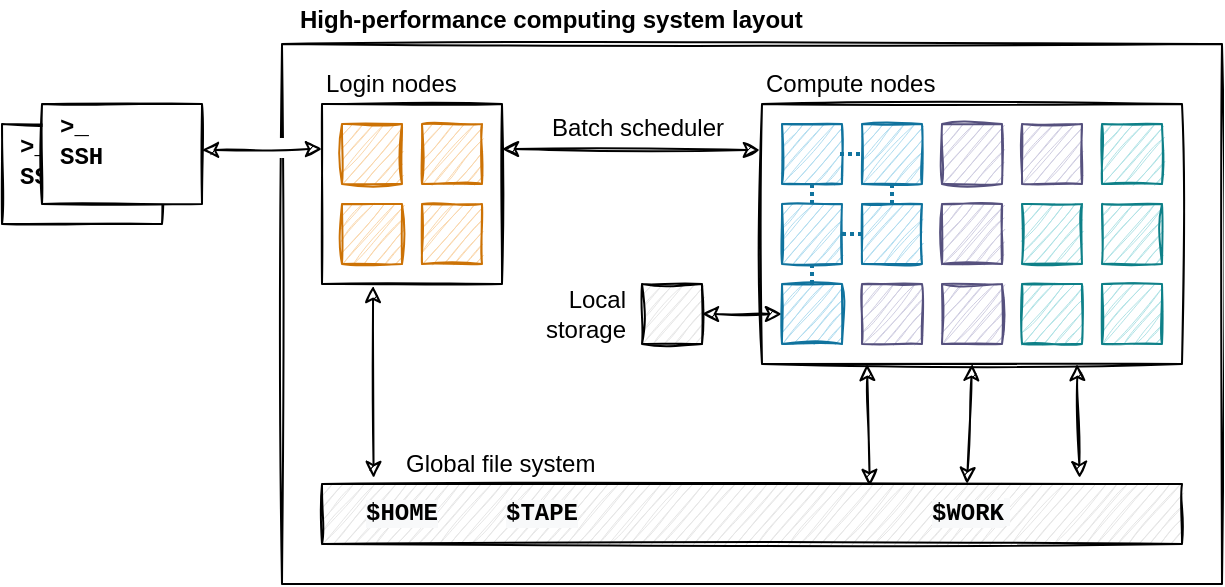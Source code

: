 <mxfile version="14.1.1" type="device"><diagram id="KuhcUBsMIbnGo9vlo4oC" name="Page-1"><mxGraphModel dx="568" dy="378" grid="1" gridSize="10" guides="1" tooltips="1" connect="1" arrows="1" fold="1" page="1" pageScale="1" pageWidth="827" pageHeight="1169" math="0" shadow="0"><root><mxCell id="0"/><mxCell id="1" parent="0"/><mxCell id="H4Y_DLsJkeNo8VSu_9kW-56" value="" style="rounded=0;whiteSpace=wrap;html=1;sketch=1;fillColor=none;fontFamily=Courier New;fontSize=10;align=center;" vertex="1" parent="1"><mxGeometry x="280" y="50" width="470" height="270" as="geometry"/></mxCell><mxCell id="sHO_VPxIIgDxB0SXQiP2-17" value="" style="rounded=0;whiteSpace=wrap;html=1;sketch=0;fontFamily=Courier New;fontSize=12;align=left;strokeColor=none;" vertex="1" parent="1"><mxGeometry x="260" y="97" width="30" height="10" as="geometry"/></mxCell><mxCell id="H4Y_DLsJkeNo8VSu_9kW-48" style="edgeStyle=none;rounded=0;orthogonalLoop=1;jettySize=auto;html=1;exitX=0.25;exitY=1;exitDx=0;exitDy=0;entryX=0.053;entryY=-0.133;entryDx=0;entryDy=0;entryPerimeter=0;sketch=1;startArrow=classic;startFill=1;" edge="1" parent="1"><mxGeometry relative="1" as="geometry"><mxPoint x="325.5" y="171" as="sourcePoint"/><mxPoint x="325.79" y="267.01" as="targetPoint"/><Array as="points"/></mxGeometry></mxCell><mxCell id="H4Y_DLsJkeNo8VSu_9kW-54" style="edgeStyle=none;rounded=0;sketch=1;orthogonalLoop=1;jettySize=auto;html=1;exitX=1;exitY=0.25;exitDx=0;exitDy=0;entryX=-0.005;entryY=0.177;entryDx=0;entryDy=0;entryPerimeter=0;startArrow=classic;startFill=1;fontFamily=Courier New;" edge="1" parent="1" source="H4Y_DLsJkeNo8VSu_9kW-2" target="H4Y_DLsJkeNo8VSu_9kW-10"><mxGeometry relative="1" as="geometry"/></mxCell><mxCell id="H4Y_DLsJkeNo8VSu_9kW-2" value="" style="rounded=0;whiteSpace=wrap;html=1;sketch=1;fillColor=none;" vertex="1" parent="1"><mxGeometry x="300" y="80" width="90" height="90" as="geometry"/></mxCell><mxCell id="H4Y_DLsJkeNo8VSu_9kW-3" value="" style="rounded=0;whiteSpace=wrap;html=1;sketch=1;fillColor=#fad7ac;strokeColor=#CC7205;" vertex="1" parent="1"><mxGeometry x="310" y="90" width="30" height="30" as="geometry"/></mxCell><mxCell id="H4Y_DLsJkeNo8VSu_9kW-4" value="" style="rounded=0;whiteSpace=wrap;html=1;sketch=1;fillColor=#fad7ac;strokeColor=#CC7205;" vertex="1" parent="1"><mxGeometry x="350" y="90" width="30" height="30" as="geometry"/></mxCell><mxCell id="H4Y_DLsJkeNo8VSu_9kW-6" value="" style="rounded=0;whiteSpace=wrap;html=1;sketch=1;fillColor=#fad7ac;strokeColor=#CC7205;" vertex="1" parent="1"><mxGeometry x="310" y="130" width="30" height="30" as="geometry"/></mxCell><mxCell id="H4Y_DLsJkeNo8VSu_9kW-8" value="" style="rounded=0;whiteSpace=wrap;html=1;sketch=1;fillColor=#fad7ac;strokeColor=#CC7205;" vertex="1" parent="1"><mxGeometry x="350" y="130" width="30" height="30" as="geometry"/></mxCell><mxCell id="H4Y_DLsJkeNo8VSu_9kW-49" style="edgeStyle=none;rounded=0;sketch=1;orthogonalLoop=1;jettySize=auto;html=1;exitX=0.75;exitY=1;exitDx=0;exitDy=0;entryX=0.881;entryY=-0.1;entryDx=0;entryDy=0;entryPerimeter=0;startArrow=classic;startFill=1;" edge="1" parent="1" source="H4Y_DLsJkeNo8VSu_9kW-10" target="H4Y_DLsJkeNo8VSu_9kW-42"><mxGeometry relative="1" as="geometry"/></mxCell><mxCell id="H4Y_DLsJkeNo8VSu_9kW-51" style="edgeStyle=none;rounded=0;sketch=1;orthogonalLoop=1;jettySize=auto;html=1;exitX=0.5;exitY=1;exitDx=0;exitDy=0;entryX=0.75;entryY=0;entryDx=0;entryDy=0;startArrow=classic;startFill=1;" edge="1" parent="1" source="H4Y_DLsJkeNo8VSu_9kW-10" target="H4Y_DLsJkeNo8VSu_9kW-42"><mxGeometry relative="1" as="geometry"/></mxCell><mxCell id="H4Y_DLsJkeNo8VSu_9kW-10" value="" style="rounded=0;whiteSpace=wrap;html=1;sketch=1;fillColor=none;" vertex="1" parent="1"><mxGeometry x="520" y="80" width="210" height="130" as="geometry"/></mxCell><mxCell id="H4Y_DLsJkeNo8VSu_9kW-11" value="" style="rounded=0;whiteSpace=wrap;html=1;sketch=1;fillColor=#b1ddf0;fontFamily=Courier New;fontSize=10;fontStyle=1;strokeColor=#10739e;" vertex="1" parent="1"><mxGeometry x="530" y="90" width="30" height="30" as="geometry"/></mxCell><mxCell id="H4Y_DLsJkeNo8VSu_9kW-12" value="" style="rounded=0;whiteSpace=wrap;html=1;sketch=1;fillColor=#b1ddf0;strokeColor=#10739e;" vertex="1" parent="1"><mxGeometry x="570" y="90" width="30" height="30" as="geometry"/></mxCell><mxCell id="H4Y_DLsJkeNo8VSu_9kW-13" value="" style="rounded=0;whiteSpace=wrap;html=1;sketch=1;fillColor=#d0cee2;fontSize=10;fontStyle=1;fontFamily=Courier New;strokeColor=#56517e;" vertex="1" parent="1"><mxGeometry x="610" y="90" width="30" height="30" as="geometry"/></mxCell><mxCell id="H4Y_DLsJkeNo8VSu_9kW-14" value="" style="rounded=0;whiteSpace=wrap;html=1;sketch=1;fillColor=#d0cee2;fontSize=10;fontFamily=Courier New;fontStyle=1;strokeColor=#56517e;" vertex="1" parent="1"><mxGeometry x="650" y="90" width="30" height="30" as="geometry"/></mxCell><mxCell id="H4Y_DLsJkeNo8VSu_9kW-15" value="" style="rounded=0;whiteSpace=wrap;html=1;sketch=1;fillColor=#b0e3e6;strokeColor=#0e8088;" vertex="1" parent="1"><mxGeometry x="690" y="90" width="30" height="30" as="geometry"/></mxCell><mxCell id="H4Y_DLsJkeNo8VSu_9kW-16" value="" style="rounded=0;whiteSpace=wrap;html=1;sketch=1;fillColor=#b1ddf0;strokeColor=#10739e;" vertex="1" parent="1"><mxGeometry x="530" y="130" width="30" height="30" as="geometry"/></mxCell><mxCell id="H4Y_DLsJkeNo8VSu_9kW-17" value="" style="rounded=0;whiteSpace=wrap;html=1;sketch=1;fillColor=#b1ddf0;strokeColor=#10739e" vertex="1" parent="1"><mxGeometry x="570" y="130" width="30" height="30" as="geometry"/></mxCell><mxCell id="H4Y_DLsJkeNo8VSu_9kW-18" value="" style="rounded=0;whiteSpace=wrap;html=1;sketch=1;fillColor=#d0cee2;strokeColor=#56517e;" vertex="1" parent="1"><mxGeometry x="610" y="130" width="30" height="30" as="geometry"/></mxCell><mxCell id="H4Y_DLsJkeNo8VSu_9kW-19" value="" style="rounded=0;whiteSpace=wrap;html=1;sketch=1;fillColor=#b0e3e6;strokeColor=#0e8088;" vertex="1" parent="1"><mxGeometry x="650" y="130" width="30" height="30" as="geometry"/></mxCell><mxCell id="H4Y_DLsJkeNo8VSu_9kW-20" value="" style="rounded=0;whiteSpace=wrap;html=1;sketch=1;fillColor=#b0e3e6;strokeColor=#0e8088;" vertex="1" parent="1"><mxGeometry x="690" y="130" width="30" height="30" as="geometry"/></mxCell><mxCell id="sHO_VPxIIgDxB0SXQiP2-2" style="edgeStyle=none;rounded=0;sketch=1;orthogonalLoop=1;jettySize=auto;html=1;exitX=0;exitY=0.5;exitDx=0;exitDy=0;entryX=1;entryY=0.5;entryDx=0;entryDy=0;startArrow=classic;startFill=1;fontFamily=Helvetica;fontSize=12;" edge="1" parent="1" source="H4Y_DLsJkeNo8VSu_9kW-21" target="JA7sWjePHX9I_4wbKTN1-3"><mxGeometry relative="1" as="geometry"/></mxCell><mxCell id="H4Y_DLsJkeNo8VSu_9kW-21" value="" style="rounded=0;whiteSpace=wrap;html=1;sketch=1;fillColor=#b1ddf0;strokeColor=#10739e;" vertex="1" parent="1"><mxGeometry x="530" y="170" width="30" height="30" as="geometry"/></mxCell><mxCell id="H4Y_DLsJkeNo8VSu_9kW-22" value="" style="rounded=0;whiteSpace=wrap;html=1;sketch=1;fillColor=#d0cee2;strokeColor=#56517e;" vertex="1" parent="1"><mxGeometry x="570" y="170" width="30" height="30" as="geometry"/></mxCell><mxCell id="H4Y_DLsJkeNo8VSu_9kW-23" value="" style="rounded=0;whiteSpace=wrap;html=1;sketch=1;fillColor=#d0cee2;strokeColor=#56517e;" vertex="1" parent="1"><mxGeometry x="610" y="170" width="30" height="30" as="geometry"/></mxCell><mxCell id="H4Y_DLsJkeNo8VSu_9kW-24" value="" style="rounded=0;whiteSpace=wrap;html=1;sketch=1;fillColor=#b0e3e6;strokeColor=#0e8088;" vertex="1" parent="1"><mxGeometry x="650" y="170" width="30" height="30" as="geometry"/></mxCell><mxCell id="H4Y_DLsJkeNo8VSu_9kW-25" value="" style="rounded=0;whiteSpace=wrap;html=1;sketch=1;fillColor=#b0e3e6;strokeColor=#0e8088;" vertex="1" parent="1"><mxGeometry x="690" y="170" width="30" height="30" as="geometry"/></mxCell><mxCell id="H4Y_DLsJkeNo8VSu_9kW-42" value="" style="rounded=0;whiteSpace=wrap;html=1;sketch=1;fontStyle=1;fillColor=#E6E6E6;" vertex="1" parent="1"><mxGeometry x="300" y="270" width="430" height="30" as="geometry"/></mxCell><mxCell id="H4Y_DLsJkeNo8VSu_9kW-43" value="Compute nodes" style="text;html=1;strokeColor=none;fillColor=none;align=left;verticalAlign=middle;whiteSpace=wrap;rounded=0;sketch=1;" vertex="1" parent="1"><mxGeometry x="520" y="60" width="95" height="20" as="geometry"/></mxCell><mxCell id="H4Y_DLsJkeNo8VSu_9kW-44" value="Login nodes" style="text;html=1;strokeColor=none;fillColor=none;align=left;verticalAlign=middle;whiteSpace=wrap;rounded=0;sketch=1;" vertex="1" parent="1"><mxGeometry x="300" y="60" width="95" height="20" as="geometry"/></mxCell><mxCell id="H4Y_DLsJkeNo8VSu_9kW-45" value="Global file system" style="text;html=1;strokeColor=none;fillColor=none;align=left;verticalAlign=middle;whiteSpace=wrap;rounded=0;sketch=1;" vertex="1" parent="1"><mxGeometry x="340" y="250" width="130" height="20" as="geometry"/></mxCell><mxCell id="H4Y_DLsJkeNo8VSu_9kW-52" value="&lt;meta charset=&quot;utf-8&quot;&gt;&lt;span style=&quot;color: rgb(0, 0, 0); font-family: &amp;quot;courier new&amp;quot;; font-size: 12px; font-style: normal; font-weight: 700; letter-spacing: normal; text-align: center; text-indent: 0px; text-transform: none; word-spacing: 0px; background-color: rgb(248, 249, 250); display: inline; float: none;&quot;&gt;$HOME&lt;/span&gt;" style="text;whiteSpace=wrap;html=1;" vertex="1" parent="1"><mxGeometry x="320" y="270" width="60" height="30" as="geometry"/></mxCell><mxCell id="H4Y_DLsJkeNo8VSu_9kW-53" value="&lt;meta charset=&quot;utf-8&quot;&gt;&lt;font face=&quot;Courier New&quot; style=&quot;color: rgb(0, 0, 0); font-size: 12px; font-style: normal; font-weight: 700; letter-spacing: normal; text-align: center; text-indent: 0px; text-transform: none; word-spacing: 0px; background-color: rgb(248, 249, 250);&quot;&gt;$WORK&lt;/font&gt;&lt;span style=&quot;color: rgb(0, 0, 0); font-family: helvetica; font-size: 12px; font-style: normal; font-weight: 700; letter-spacing: normal; text-align: center; text-indent: 0px; text-transform: none; word-spacing: 0px; background-color: rgb(248, 249, 250); display: inline; float: none;&quot;&gt;&amp;nbsp;&lt;/span&gt;" style="text;whiteSpace=wrap;html=1;" vertex="1" parent="1"><mxGeometry x="603" y="270" width="60" height="30" as="geometry"/></mxCell><mxCell id="H4Y_DLsJkeNo8VSu_9kW-58" value="Batch scheduler" style="text;html=1;strokeColor=none;fillColor=none;align=center;verticalAlign=middle;whiteSpace=wrap;rounded=0;sketch=1;fontFamily=Helvetica;fontSize=12;" vertex="1" parent="1"><mxGeometry x="408" y="82" width="100" height="20" as="geometry"/></mxCell><mxCell id="H4Y_DLsJkeNo8VSu_9kW-59" value="High-performance computing system layout" style="text;html=1;strokeColor=none;fillColor=none;align=left;verticalAlign=middle;whiteSpace=wrap;rounded=0;sketch=1;fontFamily=Helvetica;fontSize=12;fontStyle=1" vertex="1" parent="1"><mxGeometry x="287" y="28" width="270" height="20" as="geometry"/></mxCell><mxCell id="JA7sWjePHX9I_4wbKTN1-2" value="&lt;span style=&quot;color: rgb(0 , 0 , 0) ; font-family: &amp;#34;courier new&amp;#34; ; font-size: 12px ; font-style: normal ; font-weight: 700 ; letter-spacing: normal ; text-align: center ; text-indent: 0px ; text-transform: none ; word-spacing: 0px ; background-color: rgb(248 , 249 , 250) ; display: inline ; float: none&quot;&gt;$TAPE&lt;/span&gt;" style="text;whiteSpace=wrap;html=1;" vertex="1" parent="1"><mxGeometry x="390" y="270" width="60" height="30" as="geometry"/></mxCell><mxCell id="JA7sWjePHX9I_4wbKTN1-3" value="" style="rounded=0;whiteSpace=wrap;html=1;sketch=1;fontStyle=1;fillColor=#E6E6E6;" vertex="1" parent="1"><mxGeometry x="460" y="170" width="30" height="30" as="geometry"/></mxCell><mxCell id="sHO_VPxIIgDxB0SXQiP2-1" value="Local&lt;br&gt;storage" style="text;html=1;strokeColor=none;fillColor=none;align=right;verticalAlign=middle;whiteSpace=wrap;rounded=0;sketch=1;" vertex="1" parent="1"><mxGeometry x="374" y="175" width="80" height="20" as="geometry"/></mxCell><mxCell id="sHO_VPxIIgDxB0SXQiP2-4" style="edgeStyle=none;rounded=0;sketch=1;orthogonalLoop=1;jettySize=auto;html=1;exitX=0.25;exitY=1;exitDx=0;exitDy=0;entryX=0.637;entryY=0.033;entryDx=0;entryDy=0;startArrow=classic;startFill=1;entryPerimeter=0;" edge="1" parent="1" source="H4Y_DLsJkeNo8VSu_9kW-10" target="H4Y_DLsJkeNo8VSu_9kW-42"><mxGeometry relative="1" as="geometry"><mxPoint x="635" y="220" as="sourcePoint"/><mxPoint x="632.5" y="280" as="targetPoint"/></mxGeometry></mxCell><mxCell id="sHO_VPxIIgDxB0SXQiP2-12" value="" style="group" vertex="1" connectable="0" parent="1"><mxGeometry x="140" y="90" width="100" height="50" as="geometry"/></mxCell><mxCell id="H4Y_DLsJkeNo8VSu_9kW-1" value="" style="rounded=0;whiteSpace=wrap;html=1;sketch=1;fillStyle=solid;fillColor=#FFFFFF;" vertex="1" parent="sHO_VPxIIgDxB0SXQiP2-12"><mxGeometry width="80" height="50" as="geometry"/></mxCell><mxCell id="sHO_VPxIIgDxB0SXQiP2-5" value="&amp;gt;_&lt;br&gt;SSH" style="text;html=1;strokeColor=none;fillColor=none;align=left;verticalAlign=middle;whiteSpace=wrap;rounded=0;sketch=1;fontFamily=Courier New;fontSize=12;fontStyle=1" vertex="1" parent="sHO_VPxIIgDxB0SXQiP2-12"><mxGeometry x="7" y="9" width="70" height="20" as="geometry"/></mxCell><mxCell id="sHO_VPxIIgDxB0SXQiP2-13" value="" style="group" vertex="1" connectable="0" parent="sHO_VPxIIgDxB0SXQiP2-12"><mxGeometry x="20" y="-10" width="80" height="50" as="geometry"/></mxCell><mxCell id="sHO_VPxIIgDxB0SXQiP2-14" value="" style="rounded=0;whiteSpace=wrap;html=1;sketch=1;fillStyle=solid;fillColor=#FFFFFF;" vertex="1" parent="sHO_VPxIIgDxB0SXQiP2-13"><mxGeometry width="80" height="50" as="geometry"/></mxCell><mxCell id="sHO_VPxIIgDxB0SXQiP2-15" value="&amp;gt;_&lt;br&gt;SSH" style="text;html=1;strokeColor=none;fillColor=none;align=left;verticalAlign=middle;whiteSpace=wrap;rounded=0;sketch=1;fontFamily=Courier New;fontSize=12;fontStyle=1" vertex="1" parent="sHO_VPxIIgDxB0SXQiP2-13"><mxGeometry x="7" y="9" width="70" height="20" as="geometry"/></mxCell><mxCell id="sHO_VPxIIgDxB0SXQiP2-16" style="edgeStyle=none;rounded=0;sketch=1;orthogonalLoop=1;jettySize=auto;html=1;entryX=0;entryY=0.25;entryDx=0;entryDy=0;startArrow=classic;startFill=1;fontFamily=Courier New;fontSize=12;" edge="1" parent="1" target="H4Y_DLsJkeNo8VSu_9kW-2"><mxGeometry relative="1" as="geometry"><mxPoint x="240" y="103" as="sourcePoint"/></mxGeometry></mxCell><mxCell id="sHO_VPxIIgDxB0SXQiP2-22" value="" style="endArrow=none;dashed=1;html=1;fontFamily=Courier New;fontSize=12;strokeColor=#10739e;entryX=0.5;entryY=1;entryDx=0;entryDy=0;dashPattern=1 1;exitX=0.5;exitY=0;exitDx=0;exitDy=0;strokeWidth=2;fillColor=#b1ddf0;" edge="1" parent="1" source="H4Y_DLsJkeNo8VSu_9kW-21" target="H4Y_DLsJkeNo8VSu_9kW-16"><mxGeometry width="50" height="50" relative="1" as="geometry"><mxPoint x="540" y="170" as="sourcePoint"/><mxPoint x="590" y="120" as="targetPoint"/></mxGeometry></mxCell><mxCell id="sHO_VPxIIgDxB0SXQiP2-23" value="" style="endArrow=none;dashed=1;html=1;fontFamily=Courier New;fontSize=12;strokeColor=#10739e;entryX=0.5;entryY=1;entryDx=0;entryDy=0;dashPattern=1 1;exitX=0.5;exitY=0;exitDx=0;exitDy=0;strokeWidth=2;fillColor=#b1ddf0;" edge="1" parent="1"><mxGeometry width="50" height="50" relative="1" as="geometry"><mxPoint x="545" y="130" as="sourcePoint"/><mxPoint x="545" y="120" as="targetPoint"/><Array as="points"><mxPoint x="545" y="120"/></Array></mxGeometry></mxCell><mxCell id="sHO_VPxIIgDxB0SXQiP2-24" value="" style="endArrow=none;dashed=1;html=1;fontFamily=Courier New;fontSize=12;strokeColor=#10739e;entryX=0.5;entryY=1;entryDx=0;entryDy=0;dashPattern=1 1;exitX=0.5;exitY=0;exitDx=0;exitDy=0;strokeWidth=2;fillColor=#b1ddf0;" edge="1" parent="1"><mxGeometry width="50" height="50" relative="1" as="geometry"><mxPoint x="585" y="130" as="sourcePoint"/><mxPoint x="585" y="120" as="targetPoint"/><Array as="points"><mxPoint x="585" y="120"/></Array></mxGeometry></mxCell><mxCell id="sHO_VPxIIgDxB0SXQiP2-26" value="" style="endArrow=none;dashed=1;html=1;fontFamily=Courier New;fontSize=12;strokeColor=#10739e;dashPattern=1 1;exitX=0.5;exitY=0;exitDx=0;exitDy=0;strokeWidth=2;fillColor=#b1ddf0;" edge="1" parent="1" target="H4Y_DLsJkeNo8VSu_9kW-17"><mxGeometry width="50" height="50" relative="1" as="geometry"><mxPoint x="560" y="145" as="sourcePoint"/><mxPoint x="560" y="135" as="targetPoint"/><Array as="points"><mxPoint x="570" y="145"/></Array></mxGeometry></mxCell><mxCell id="sHO_VPxIIgDxB0SXQiP2-27" value="" style="endArrow=none;dashed=1;html=1;fontFamily=Courier New;fontSize=12;strokeColor=#10739e;dashPattern=1 1;exitX=0.5;exitY=0;exitDx=0;exitDy=0;strokeWidth=2;fillColor=#b1ddf0;" edge="1" parent="1"><mxGeometry width="50" height="50" relative="1" as="geometry"><mxPoint x="559" y="105" as="sourcePoint"/><mxPoint x="569" y="105" as="targetPoint"/><Array as="points"><mxPoint x="569" y="105"/></Array></mxGeometry></mxCell></root></mxGraphModel></diagram></mxfile>